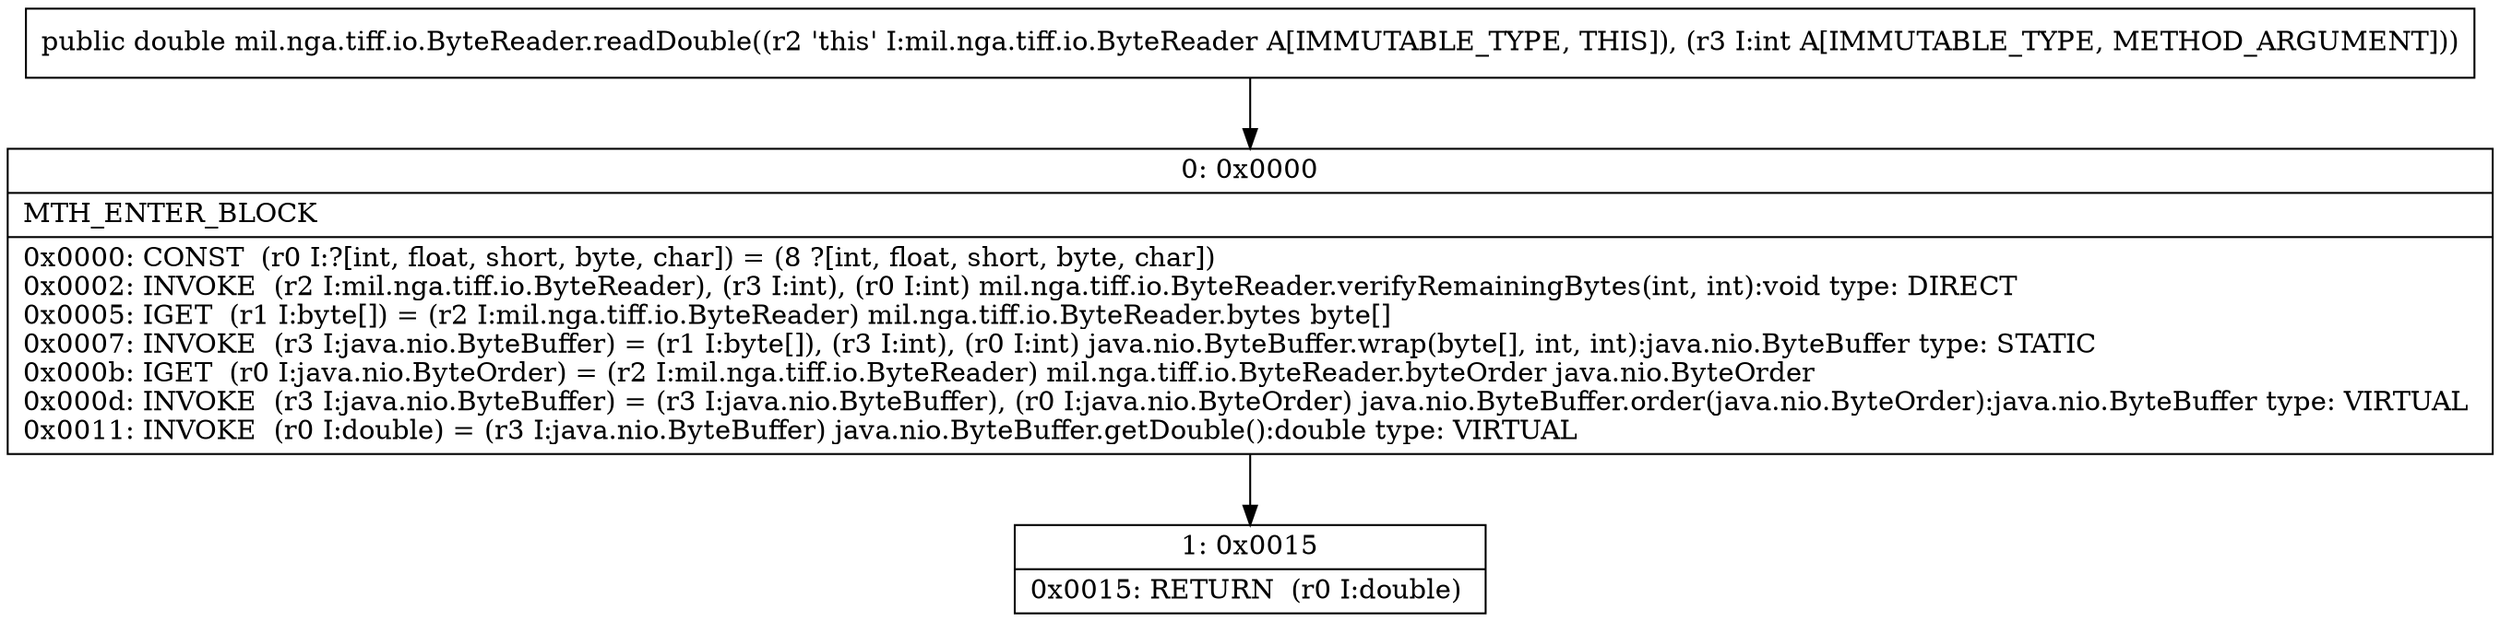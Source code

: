 digraph "CFG formil.nga.tiff.io.ByteReader.readDouble(I)D" {
Node_0 [shape=record,label="{0\:\ 0x0000|MTH_ENTER_BLOCK\l|0x0000: CONST  (r0 I:?[int, float, short, byte, char]) = (8 ?[int, float, short, byte, char]) \l0x0002: INVOKE  (r2 I:mil.nga.tiff.io.ByteReader), (r3 I:int), (r0 I:int) mil.nga.tiff.io.ByteReader.verifyRemainingBytes(int, int):void type: DIRECT \l0x0005: IGET  (r1 I:byte[]) = (r2 I:mil.nga.tiff.io.ByteReader) mil.nga.tiff.io.ByteReader.bytes byte[] \l0x0007: INVOKE  (r3 I:java.nio.ByteBuffer) = (r1 I:byte[]), (r3 I:int), (r0 I:int) java.nio.ByteBuffer.wrap(byte[], int, int):java.nio.ByteBuffer type: STATIC \l0x000b: IGET  (r0 I:java.nio.ByteOrder) = (r2 I:mil.nga.tiff.io.ByteReader) mil.nga.tiff.io.ByteReader.byteOrder java.nio.ByteOrder \l0x000d: INVOKE  (r3 I:java.nio.ByteBuffer) = (r3 I:java.nio.ByteBuffer), (r0 I:java.nio.ByteOrder) java.nio.ByteBuffer.order(java.nio.ByteOrder):java.nio.ByteBuffer type: VIRTUAL \l0x0011: INVOKE  (r0 I:double) = (r3 I:java.nio.ByteBuffer) java.nio.ByteBuffer.getDouble():double type: VIRTUAL \l}"];
Node_1 [shape=record,label="{1\:\ 0x0015|0x0015: RETURN  (r0 I:double) \l}"];
MethodNode[shape=record,label="{public double mil.nga.tiff.io.ByteReader.readDouble((r2 'this' I:mil.nga.tiff.io.ByteReader A[IMMUTABLE_TYPE, THIS]), (r3 I:int A[IMMUTABLE_TYPE, METHOD_ARGUMENT])) }"];
MethodNode -> Node_0;
Node_0 -> Node_1;
}

